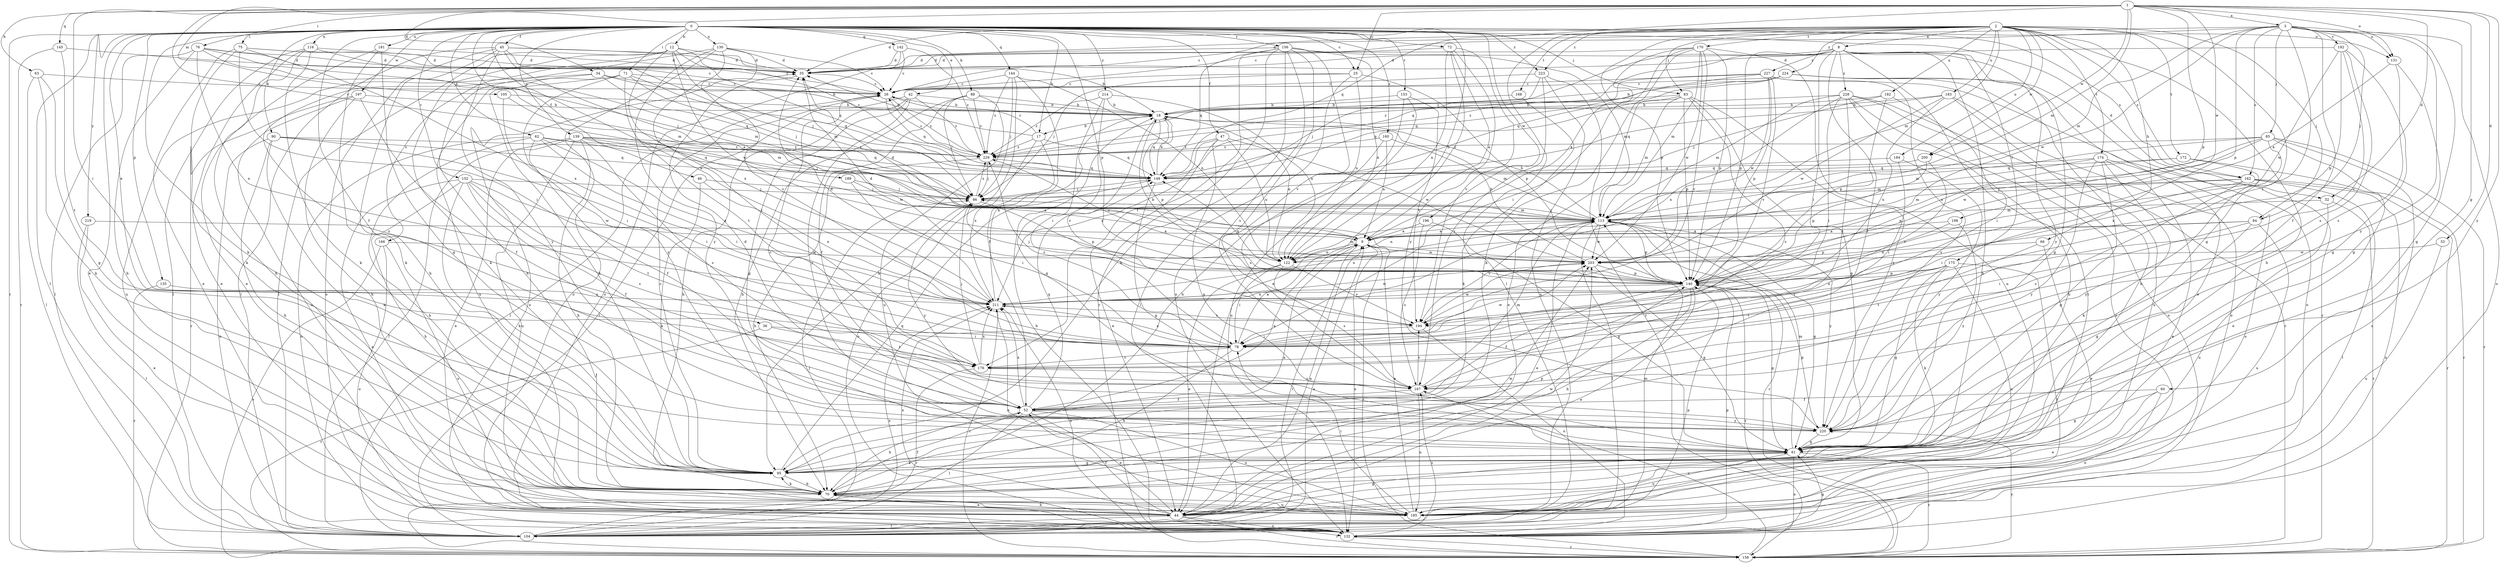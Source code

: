 strict digraph  {
0;
1;
2;
3;
8;
9;
12;
17;
18;
25;
26;
32;
33;
34;
35;
36;
42;
44;
45;
46;
47;
52;
60;
61;
62;
63;
66;
70;
71;
72;
75;
76;
78;
83;
84;
85;
86;
88;
90;
95;
104;
105;
113;
116;
122;
130;
131;
132;
135;
139;
140;
142;
144;
145;
149;
152;
153;
156;
158;
160;
162;
166;
167;
168;
170;
172;
174;
175;
176;
181;
182;
183;
184;
185;
189;
192;
194;
196;
197;
198;
200;
203;
211;
214;
219;
220;
223;
224;
227;
228;
229;
0 -> 12  [label=b];
0 -> 17  [label=b];
0 -> 25  [label=c];
0 -> 32  [label=d];
0 -> 36  [label=e];
0 -> 42  [label=e];
0 -> 44  [label=e];
0 -> 45  [label=f];
0 -> 46  [label=f];
0 -> 47  [label=f];
0 -> 52  [label=f];
0 -> 62  [label=h];
0 -> 71  [label=i];
0 -> 72  [label=i];
0 -> 75  [label=i];
0 -> 83  [label=j];
0 -> 88  [label=k];
0 -> 90  [label=k];
0 -> 95  [label=k];
0 -> 104  [label=l];
0 -> 116  [label=n];
0 -> 122  [label=n];
0 -> 130  [label=o];
0 -> 131  [label=o];
0 -> 135  [label=p];
0 -> 139  [label=p];
0 -> 140  [label=p];
0 -> 142  [label=q];
0 -> 144  [label=q];
0 -> 152  [label=r];
0 -> 153  [label=r];
0 -> 156  [label=r];
0 -> 158  [label=r];
0 -> 160  [label=s];
0 -> 162  [label=s];
0 -> 181  [label=u];
0 -> 196  [label=w];
0 -> 197  [label=w];
0 -> 211  [label=x];
0 -> 214  [label=y];
0 -> 219  [label=y];
0 -> 223  [label=z];
1 -> 3  [label=a];
1 -> 25  [label=c];
1 -> 32  [label=d];
1 -> 33  [label=d];
1 -> 34  [label=d];
1 -> 60  [label=g];
1 -> 63  [label=h];
1 -> 76  [label=i];
1 -> 78  [label=i];
1 -> 105  [label=m];
1 -> 113  [label=m];
1 -> 131  [label=o];
1 -> 140  [label=p];
1 -> 145  [label=q];
1 -> 149  [label=q];
1 -> 189  [label=v];
1 -> 198  [label=w];
1 -> 200  [label=w];
1 -> 220  [label=y];
2 -> 8  [label=a];
2 -> 26  [label=c];
2 -> 35  [label=d];
2 -> 61  [label=g];
2 -> 66  [label=h];
2 -> 70  [label=h];
2 -> 83  [label=j];
2 -> 84  [label=j];
2 -> 104  [label=l];
2 -> 113  [label=m];
2 -> 140  [label=p];
2 -> 162  [label=s];
2 -> 168  [label=t];
2 -> 170  [label=t];
2 -> 172  [label=t];
2 -> 174  [label=t];
2 -> 182  [label=u];
2 -> 183  [label=u];
2 -> 184  [label=u];
2 -> 200  [label=w];
2 -> 223  [label=z];
2 -> 224  [label=z];
3 -> 26  [label=c];
3 -> 35  [label=d];
3 -> 52  [label=f];
3 -> 61  [label=g];
3 -> 78  [label=i];
3 -> 84  [label=j];
3 -> 85  [label=j];
3 -> 113  [label=m];
3 -> 131  [label=o];
3 -> 132  [label=o];
3 -> 140  [label=p];
3 -> 162  [label=s];
3 -> 192  [label=v];
3 -> 203  [label=w];
3 -> 220  [label=y];
8 -> 35  [label=d];
8 -> 52  [label=f];
8 -> 61  [label=g];
8 -> 70  [label=h];
8 -> 78  [label=i];
8 -> 104  [label=l];
8 -> 140  [label=p];
8 -> 149  [label=q];
8 -> 175  [label=t];
8 -> 220  [label=y];
8 -> 227  [label=z];
8 -> 228  [label=z];
8 -> 229  [label=z];
9 -> 35  [label=d];
9 -> 104  [label=l];
9 -> 122  [label=n];
9 -> 132  [label=o];
9 -> 158  [label=r];
9 -> 203  [label=w];
12 -> 35  [label=d];
12 -> 86  [label=j];
12 -> 95  [label=k];
12 -> 104  [label=l];
12 -> 149  [label=q];
12 -> 166  [label=s];
12 -> 203  [label=w];
12 -> 211  [label=x];
12 -> 229  [label=z];
17 -> 26  [label=c];
17 -> 35  [label=d];
17 -> 132  [label=o];
17 -> 149  [label=q];
17 -> 211  [label=x];
17 -> 229  [label=z];
18 -> 17  [label=b];
18 -> 122  [label=n];
18 -> 140  [label=p];
18 -> 149  [label=q];
18 -> 194  [label=v];
25 -> 26  [label=c];
25 -> 86  [label=j];
25 -> 104  [label=l];
25 -> 122  [label=n];
25 -> 140  [label=p];
26 -> 18  [label=b];
26 -> 104  [label=l];
26 -> 149  [label=q];
26 -> 229  [label=z];
32 -> 113  [label=m];
32 -> 158  [label=r];
32 -> 185  [label=u];
33 -> 185  [label=u];
33 -> 203  [label=w];
34 -> 18  [label=b];
34 -> 26  [label=c];
34 -> 149  [label=q];
34 -> 167  [label=s];
34 -> 185  [label=u];
35 -> 26  [label=c];
35 -> 132  [label=o];
36 -> 78  [label=i];
36 -> 158  [label=r];
36 -> 176  [label=t];
42 -> 18  [label=b];
42 -> 61  [label=g];
42 -> 70  [label=h];
42 -> 104  [label=l];
42 -> 220  [label=y];
42 -> 229  [label=z];
44 -> 9  [label=a];
44 -> 52  [label=f];
44 -> 61  [label=g];
44 -> 70  [label=h];
44 -> 104  [label=l];
44 -> 132  [label=o];
44 -> 158  [label=r];
44 -> 203  [label=w];
44 -> 211  [label=x];
45 -> 9  [label=a];
45 -> 18  [label=b];
45 -> 35  [label=d];
45 -> 70  [label=h];
45 -> 104  [label=l];
45 -> 113  [label=m];
45 -> 132  [label=o];
45 -> 220  [label=y];
46 -> 86  [label=j];
46 -> 95  [label=k];
46 -> 211  [label=x];
47 -> 44  [label=e];
47 -> 61  [label=g];
47 -> 122  [label=n];
47 -> 203  [label=w];
47 -> 211  [label=x];
47 -> 229  [label=z];
52 -> 9  [label=a];
52 -> 26  [label=c];
52 -> 35  [label=d];
52 -> 44  [label=e];
52 -> 70  [label=h];
52 -> 104  [label=l];
52 -> 149  [label=q];
52 -> 185  [label=u];
52 -> 211  [label=x];
52 -> 220  [label=y];
60 -> 44  [label=e];
60 -> 52  [label=f];
60 -> 61  [label=g];
60 -> 132  [label=o];
61 -> 95  [label=k];
61 -> 113  [label=m];
61 -> 132  [label=o];
61 -> 158  [label=r];
61 -> 185  [label=u];
62 -> 52  [label=f];
62 -> 70  [label=h];
62 -> 78  [label=i];
62 -> 132  [label=o];
62 -> 149  [label=q];
62 -> 211  [label=x];
62 -> 229  [label=z];
63 -> 26  [label=c];
63 -> 61  [label=g];
63 -> 95  [label=k];
63 -> 104  [label=l];
66 -> 44  [label=e];
66 -> 122  [label=n];
66 -> 176  [label=t];
70 -> 44  [label=e];
70 -> 52  [label=f];
70 -> 95  [label=k];
70 -> 185  [label=u];
70 -> 203  [label=w];
71 -> 26  [label=c];
71 -> 86  [label=j];
71 -> 95  [label=k];
71 -> 149  [label=q];
71 -> 176  [label=t];
71 -> 185  [label=u];
71 -> 220  [label=y];
72 -> 9  [label=a];
72 -> 35  [label=d];
72 -> 44  [label=e];
72 -> 122  [label=n];
72 -> 194  [label=v];
72 -> 220  [label=y];
75 -> 26  [label=c];
75 -> 35  [label=d];
75 -> 44  [label=e];
75 -> 78  [label=i];
75 -> 95  [label=k];
75 -> 211  [label=x];
76 -> 26  [label=c];
76 -> 35  [label=d];
76 -> 70  [label=h];
76 -> 86  [label=j];
76 -> 104  [label=l];
76 -> 113  [label=m];
76 -> 211  [label=x];
78 -> 9  [label=a];
78 -> 70  [label=h];
78 -> 176  [label=t];
78 -> 203  [label=w];
78 -> 211  [label=x];
78 -> 229  [label=z];
83 -> 18  [label=b];
83 -> 44  [label=e];
83 -> 61  [label=g];
83 -> 113  [label=m];
83 -> 140  [label=p];
83 -> 149  [label=q];
83 -> 167  [label=s];
83 -> 220  [label=y];
84 -> 9  [label=a];
84 -> 61  [label=g];
84 -> 78  [label=i];
84 -> 122  [label=n];
84 -> 185  [label=u];
85 -> 44  [label=e];
85 -> 113  [label=m];
85 -> 122  [label=n];
85 -> 158  [label=r];
85 -> 185  [label=u];
85 -> 203  [label=w];
85 -> 211  [label=x];
85 -> 229  [label=z];
86 -> 113  [label=m];
86 -> 140  [label=p];
86 -> 220  [label=y];
86 -> 229  [label=z];
88 -> 18  [label=b];
88 -> 52  [label=f];
88 -> 70  [label=h];
88 -> 86  [label=j];
88 -> 185  [label=u];
88 -> 229  [label=z];
90 -> 70  [label=h];
90 -> 78  [label=i];
90 -> 95  [label=k];
90 -> 132  [label=o];
90 -> 149  [label=q];
90 -> 229  [label=z];
95 -> 9  [label=a];
95 -> 26  [label=c];
95 -> 61  [label=g];
95 -> 70  [label=h];
95 -> 140  [label=p];
95 -> 149  [label=q];
104 -> 9  [label=a];
104 -> 86  [label=j];
104 -> 113  [label=m];
104 -> 140  [label=p];
104 -> 211  [label=x];
105 -> 18  [label=b];
105 -> 78  [label=i];
105 -> 113  [label=m];
113 -> 9  [label=a];
113 -> 18  [label=b];
113 -> 44  [label=e];
113 -> 61  [label=g];
113 -> 86  [label=j];
113 -> 104  [label=l];
113 -> 140  [label=p];
113 -> 158  [label=r];
113 -> 194  [label=v];
113 -> 203  [label=w];
113 -> 211  [label=x];
113 -> 220  [label=y];
116 -> 35  [label=d];
116 -> 44  [label=e];
116 -> 70  [label=h];
116 -> 95  [label=k];
116 -> 104  [label=l];
116 -> 113  [label=m];
122 -> 44  [label=e];
122 -> 78  [label=i];
122 -> 113  [label=m];
122 -> 167  [label=s];
122 -> 194  [label=v];
122 -> 229  [label=z];
130 -> 26  [label=c];
130 -> 35  [label=d];
130 -> 70  [label=h];
130 -> 132  [label=o];
130 -> 176  [label=t];
130 -> 194  [label=v];
130 -> 220  [label=y];
131 -> 9  [label=a];
131 -> 61  [label=g];
131 -> 167  [label=s];
132 -> 18  [label=b];
132 -> 61  [label=g];
132 -> 140  [label=p];
132 -> 158  [label=r];
132 -> 167  [label=s];
132 -> 211  [label=x];
135 -> 158  [label=r];
135 -> 211  [label=x];
139 -> 44  [label=e];
139 -> 70  [label=h];
139 -> 86  [label=j];
139 -> 104  [label=l];
139 -> 149  [label=q];
139 -> 167  [label=s];
139 -> 185  [label=u];
139 -> 203  [label=w];
139 -> 229  [label=z];
140 -> 18  [label=b];
140 -> 35  [label=d];
140 -> 44  [label=e];
140 -> 52  [label=f];
140 -> 61  [label=g];
140 -> 70  [label=h];
140 -> 86  [label=j];
140 -> 149  [label=q];
140 -> 158  [label=r];
140 -> 211  [label=x];
142 -> 26  [label=c];
142 -> 35  [label=d];
142 -> 132  [label=o];
142 -> 229  [label=z];
144 -> 26  [label=c];
144 -> 52  [label=f];
144 -> 86  [label=j];
144 -> 95  [label=k];
144 -> 122  [label=n];
144 -> 229  [label=z];
145 -> 35  [label=d];
145 -> 158  [label=r];
145 -> 176  [label=t];
149 -> 18  [label=b];
149 -> 61  [label=g];
149 -> 86  [label=j];
152 -> 44  [label=e];
152 -> 52  [label=f];
152 -> 70  [label=h];
152 -> 86  [label=j];
152 -> 95  [label=k];
152 -> 167  [label=s];
152 -> 176  [label=t];
152 -> 203  [label=w];
153 -> 18  [label=b];
153 -> 70  [label=h];
153 -> 132  [label=o];
153 -> 194  [label=v];
156 -> 35  [label=d];
156 -> 95  [label=k];
156 -> 113  [label=m];
156 -> 122  [label=n];
156 -> 132  [label=o];
156 -> 149  [label=q];
156 -> 158  [label=r];
156 -> 167  [label=s];
156 -> 176  [label=t];
156 -> 194  [label=v];
158 -> 167  [label=s];
158 -> 220  [label=y];
160 -> 9  [label=a];
160 -> 113  [label=m];
160 -> 167  [label=s];
160 -> 229  [label=z];
162 -> 78  [label=i];
162 -> 86  [label=j];
162 -> 104  [label=l];
162 -> 113  [label=m];
162 -> 132  [label=o];
162 -> 158  [label=r];
162 -> 167  [label=s];
166 -> 132  [label=o];
166 -> 158  [label=r];
166 -> 185  [label=u];
166 -> 203  [label=w];
167 -> 52  [label=f];
167 -> 113  [label=m];
167 -> 185  [label=u];
167 -> 194  [label=v];
168 -> 18  [label=b];
168 -> 95  [label=k];
170 -> 9  [label=a];
170 -> 35  [label=d];
170 -> 78  [label=i];
170 -> 95  [label=k];
170 -> 113  [label=m];
170 -> 140  [label=p];
170 -> 185  [label=u];
170 -> 194  [label=v];
170 -> 203  [label=w];
172 -> 140  [label=p];
172 -> 149  [label=q];
172 -> 158  [label=r];
172 -> 220  [label=y];
174 -> 44  [label=e];
174 -> 61  [label=g];
174 -> 95  [label=k];
174 -> 113  [label=m];
174 -> 149  [label=q];
174 -> 185  [label=u];
174 -> 220  [label=y];
175 -> 61  [label=g];
175 -> 95  [label=k];
175 -> 104  [label=l];
175 -> 140  [label=p];
175 -> 176  [label=t];
175 -> 185  [label=u];
175 -> 194  [label=v];
175 -> 211  [label=x];
176 -> 86  [label=j];
176 -> 158  [label=r];
176 -> 167  [label=s];
176 -> 211  [label=x];
181 -> 35  [label=d];
181 -> 44  [label=e];
181 -> 61  [label=g];
181 -> 95  [label=k];
182 -> 18  [label=b];
182 -> 78  [label=i];
182 -> 86  [label=j];
182 -> 140  [label=p];
183 -> 18  [label=b];
183 -> 132  [label=o];
183 -> 149  [label=q];
183 -> 185  [label=u];
183 -> 203  [label=w];
183 -> 211  [label=x];
184 -> 78  [label=i];
184 -> 149  [label=q];
184 -> 220  [label=y];
185 -> 9  [label=a];
185 -> 78  [label=i];
185 -> 211  [label=x];
189 -> 9  [label=a];
189 -> 78  [label=i];
189 -> 86  [label=j];
192 -> 35  [label=d];
192 -> 61  [label=g];
192 -> 140  [label=p];
192 -> 167  [label=s];
192 -> 194  [label=v];
192 -> 203  [label=w];
194 -> 78  [label=i];
194 -> 132  [label=o];
194 -> 203  [label=w];
196 -> 9  [label=a];
196 -> 61  [label=g];
196 -> 167  [label=s];
197 -> 18  [label=b];
197 -> 52  [label=f];
197 -> 70  [label=h];
197 -> 158  [label=r];
197 -> 185  [label=u];
198 -> 9  [label=a];
198 -> 140  [label=p];
198 -> 220  [label=y];
200 -> 140  [label=p];
200 -> 149  [label=q];
200 -> 194  [label=v];
203 -> 18  [label=b];
203 -> 61  [label=g];
203 -> 140  [label=p];
211 -> 18  [label=b];
211 -> 35  [label=d];
211 -> 158  [label=r];
211 -> 194  [label=v];
211 -> 203  [label=w];
214 -> 18  [label=b];
214 -> 61  [label=g];
214 -> 78  [label=i];
214 -> 122  [label=n];
214 -> 229  [label=z];
219 -> 9  [label=a];
219 -> 44  [label=e];
219 -> 104  [label=l];
220 -> 61  [label=g];
220 -> 140  [label=p];
223 -> 26  [label=c];
223 -> 86  [label=j];
223 -> 158  [label=r];
223 -> 167  [label=s];
223 -> 185  [label=u];
224 -> 18  [label=b];
224 -> 26  [label=c];
224 -> 44  [label=e];
224 -> 70  [label=h];
224 -> 132  [label=o];
224 -> 149  [label=q];
224 -> 229  [label=z];
227 -> 26  [label=c];
227 -> 140  [label=p];
227 -> 149  [label=q];
227 -> 158  [label=r];
227 -> 194  [label=v];
227 -> 203  [label=w];
227 -> 220  [label=y];
227 -> 229  [label=z];
228 -> 18  [label=b];
228 -> 70  [label=h];
228 -> 78  [label=i];
228 -> 104  [label=l];
228 -> 113  [label=m];
228 -> 132  [label=o];
228 -> 158  [label=r];
228 -> 176  [label=t];
228 -> 211  [label=x];
229 -> 26  [label=c];
229 -> 70  [label=h];
229 -> 86  [label=j];
229 -> 149  [label=q];
}
